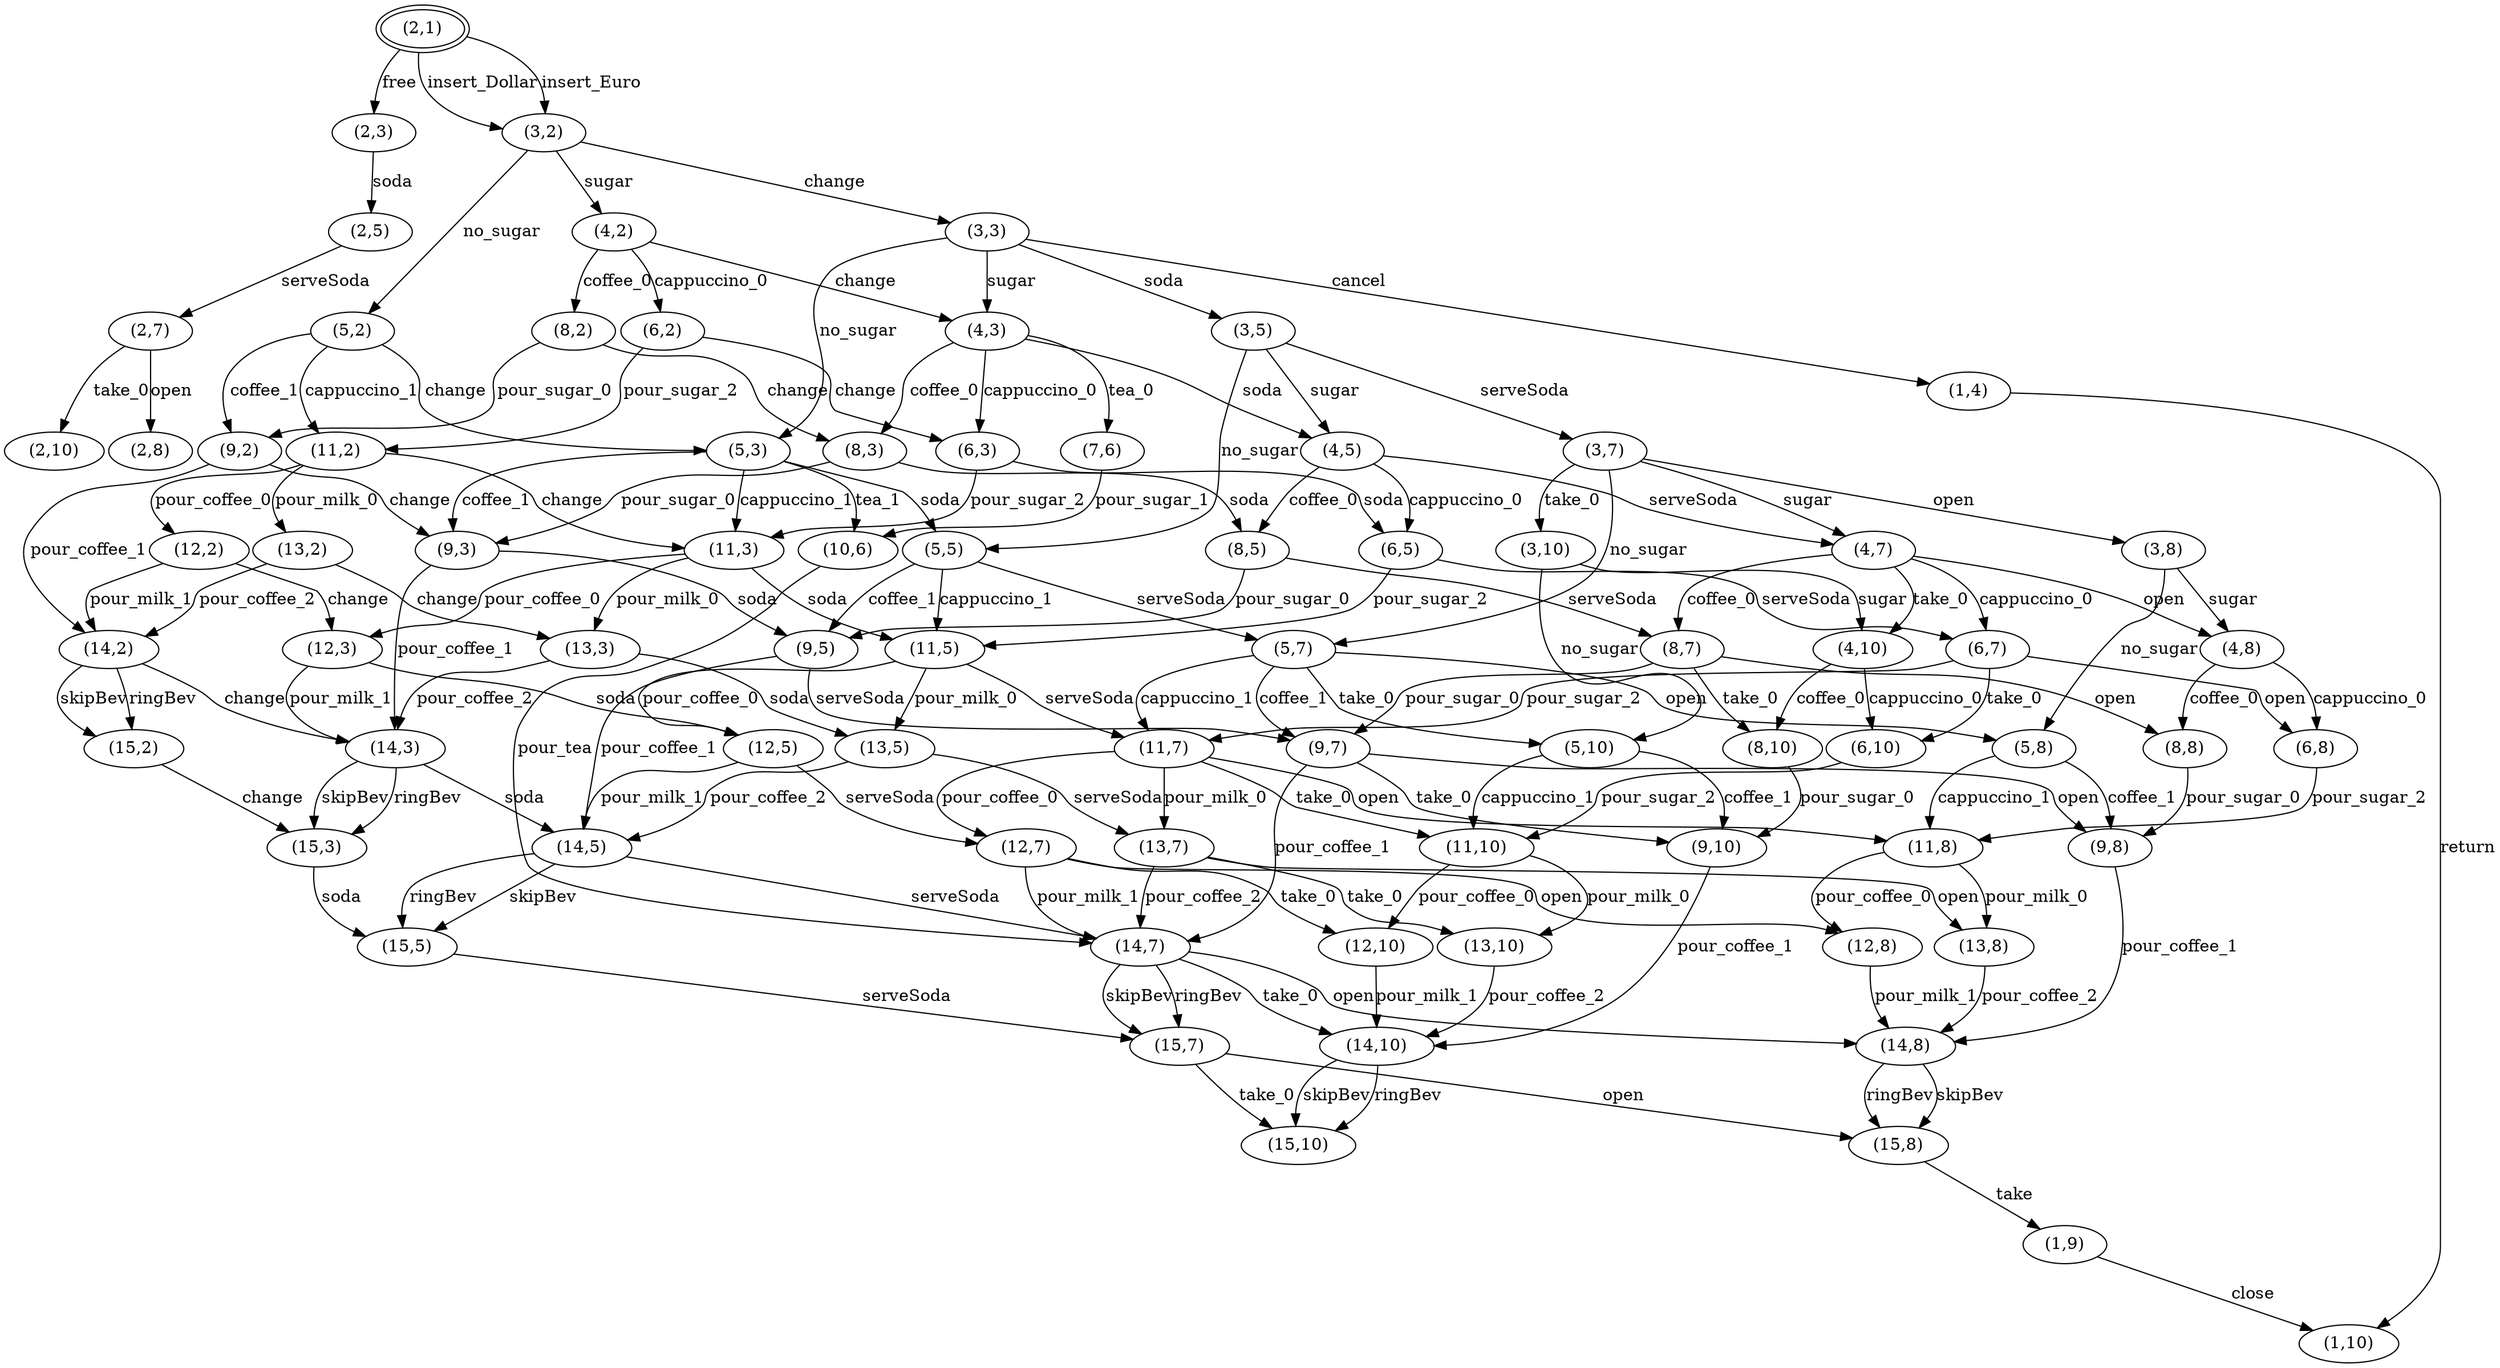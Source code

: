 digraph G {
center = TRUE;
mclimit = 10.0;
nodesep = 0.05;
node [ width=0.25, height=0.25, label="" ];
s0 [ peripheries=2 ];
s0 [label="(2,1)"];
s1 [label="(2,3)"];
s2 [label="(3,2)"];
s3 [label="(2,5)"];
s4 [label="(5,2)"];
s5 [label="(4,2)"];
s6 [label="(3,3)"];
s7 [label="(2,7)"];
s8 [label="(9,2)"];
s9 [label="(11,2)"];
s10 [label="(5,3)"];
s11 [label="(6,2)"];
s12 [label="(8,2)"];
s13 [label="(4,3)"];
s14 [label="(3,5)"];
s15 [label="(1,4)"];
s16 [label="(2,10)"];
s17 [label="(2,8)"];
s18 [label="(14,2)"];
s19 [label="(9,3)"];
s20 [label="(12,2)"];
s21 [label="(13,2)"];
s22 [label="(11,3)"];
s23 [label="(5,5)"];
s24 [label="(10,6)"];
s25 [label="(6,3)"];
s26 [label="(8,3)"];
s27 [label="(4,5)"];
s28 [label="(7,6)"];
s29 [label="(3,7)"];
s30 [label="(1,10)"];
s31 [label="(15,2)"];
s32 [label="(14,3)"];
s33 [label="(9,5)"];
s34 [label="(12,3)"];
s35 [label="(13,3)"];
s36 [label="(11,5)"];
s37 [label="(5,7)"];
s38 [label="(14,7)"];
s39 [label="(6,5)"];
s40 [label="(8,5)"];
s41 [label="(4,7)"];
s42 [label="(3,10)"];
s43 [label="(3,8)"];
s44 [label="(15,3)"];
s45 [label="(14,5)"];
s46 [label="(9,7)"];
s47 [label="(12,5)"];
s48 [label="(13,5)"];
s49 [label="(11,7)"];
s50 [label="(5,10)"];
s51 [label="(5,8)"];
s52 [label="(15,7)"];
s53 [label="(14,10)"];
s54 [label="(14,8)"];
s55 [label="(6,7)"];
s56 [label="(8,7)"];
s57 [label="(4,10)"];
s58 [label="(4,8)"];
s59 [label="(15,5)"];
s60 [label="(9,10)"];
s61 [label="(9,8)"];
s62 [label="(12,7)"];
s63 [label="(13,7)"];
s64 [label="(11,10)"];
s65 [label="(11,8)"];
s66 [label="(15,10)"];
s67 [label="(15,8)"];
s68 [label="(6,10)"];
s69 [label="(6,8)"];
s70 [label="(8,10)"];
s71 [label="(8,8)"];
s72 [label="(12,10)"];
s73 [label="(12,8)"];
s74 [label="(13,10)"];
s75 [label="(13,8)"];
s76 [label="(1,9)"];
s0->s1[label="free"];
s0->s2[label="insert_Dollar"];
s0->s2[label="insert_Euro"];
s1->s3[label="soda"];
s2->s4[label="no_sugar"];
s2->s5[label="sugar"];
s2->s6[label="change"];
s3->s7[label="serveSoda"];
s4->s8[label="coffee_1"];
s4->s9[label="cappuccino_1"];
s4->s10[label="change"];
s5->s11[label="cappuccino_0"];
s5->s12[label="coffee_0"];
s5->s13[label="change"];
s6->s10[label="no_sugar"];
s6->s13[label="sugar"];
s6->s14[label="soda"];
s6->s15[label="cancel"];
s7->s16[label="take_0"];
s7->s17[label="open"];
s8->s18[label="pour_coffee_1"];
s8->s19[label="change"];
s9->s20[label="pour_coffee_0"];
s9->s21[label="pour_milk_0"];
s9->s22[label="change"];
s10->s19[label="coffee_1"];
s10->s22[label="cappuccino_1"];
s10->s23[label="soda"];
s10->s24[label="tea_1"];
s11->s9[label="pour_sugar_2"];
s11->s25[label="change"];
s12->s8[label="pour_sugar_0"];
s12->s26[label="change"];
s13->s25[label="cappuccino_0"];
s13->s26[label="coffee_0"];
s13->s27[label="soda"];
s13->s28[label="tea_0"];
s14->s23[label="no_sugar"];
s14->s27[label="sugar"];
s14->s29[label="serveSoda"];
s15->s30[label="return"];
s18->s31[label="skipBev"];
s18->s31[label="ringBev"];
s18->s32[label="change"];
s19->s32[label="pour_coffee_1"];
s19->s33[label="soda"];
s20->s18[label="pour_milk_1"];
s20->s34[label="change"];
s21->s18[label="pour_coffee_2"];
s21->s35[label="change"];
s22->s34[label="pour_coffee_0"];
s22->s35[label="pour_milk_0"];
s22->s36[label="soda"];
s23->s33[label="coffee_1"];
s23->s36[label="cappuccino_1"];
s23->s37[label="serveSoda"];
s24->s38[label="pour_tea"];
s25->s22[label="pour_sugar_2"];
s25->s39[label="soda"];
s26->s19[label="pour_sugar_0"];
s26->s40[label="soda"];
s27->s39[label="cappuccino_0"];
s27->s40[label="coffee_0"];
s27->s41[label="serveSoda"];
s28->s24[label="pour_sugar_1"];
s29->s37[label="no_sugar"];
s29->s41[label="sugar"];
s29->s42[label="take_0"];
s29->s43[label="open"];
s31->s44[label="change"];
s32->s44[label="skipBev"];
s32->s44[label="ringBev"];
s32->s45[label="soda"];
s33->s45[label="pour_coffee_1"];
s33->s46[label="serveSoda"];
s34->s32[label="pour_milk_1"];
s34->s47[label="soda"];
s35->s32[label="pour_coffee_2"];
s35->s48[label="soda"];
s36->s47[label="pour_coffee_0"];
s36->s48[label="pour_milk_0"];
s36->s49[label="serveSoda"];
s37->s46[label="coffee_1"];
s37->s49[label="cappuccino_1"];
s37->s50[label="take_0"];
s37->s51[label="open"];
s38->s52[label="skipBev"];
s38->s52[label="ringBev"];
s38->s53[label="take_0"];
s38->s54[label="open"];
s39->s36[label="pour_sugar_2"];
s39->s55[label="serveSoda"];
s40->s33[label="pour_sugar_0"];
s40->s56[label="serveSoda"];
s41->s55[label="cappuccino_0"];
s41->s56[label="coffee_0"];
s41->s57[label="take_0"];
s41->s58[label="open"];
s42->s50[label="no_sugar"];
s42->s57[label="sugar"];
s43->s51[label="no_sugar"];
s43->s58[label="sugar"];
s44->s59[label="soda"];
s45->s59[label="skipBev"];
s45->s59[label="ringBev"];
s45->s38[label="serveSoda"];
s46->s38[label="pour_coffee_1"];
s46->s60[label="take_0"];
s46->s61[label="open"];
s47->s45[label="pour_milk_1"];
s47->s62[label="serveSoda"];
s48->s45[label="pour_coffee_2"];
s48->s63[label="serveSoda"];
s49->s62[label="pour_coffee_0"];
s49->s63[label="pour_milk_0"];
s49->s64[label="take_0"];
s49->s65[label="open"];
s50->s60[label="coffee_1"];
s50->s64[label="cappuccino_1"];
s51->s61[label="coffee_1"];
s51->s65[label="cappuccino_1"];
s52->s66[label="take_0"];
s52->s67[label="open"];
s53->s66[label="skipBev"];
s53->s66[label="ringBev"];
s54->s67[label="skipBev"];
s54->s67[label="ringBev"];
s55->s49[label="pour_sugar_2"];
s55->s68[label="take_0"];
s55->s69[label="open"];
s56->s46[label="pour_sugar_0"];
s56->s70[label="take_0"];
s56->s71[label="open"];
s57->s68[label="cappuccino_0"];
s57->s70[label="coffee_0"];
s58->s69[label="cappuccino_0"];
s58->s71[label="coffee_0"];
s59->s52[label="serveSoda"];
s60->s53[label="pour_coffee_1"];
s61->s54[label="pour_coffee_1"];
s62->s38[label="pour_milk_1"];
s62->s72[label="take_0"];
s62->s73[label="open"];
s63->s38[label="pour_coffee_2"];
s63->s74[label="take_0"];
s63->s75[label="open"];
s64->s72[label="pour_coffee_0"];
s64->s74[label="pour_milk_0"];
s65->s73[label="pour_coffee_0"];
s65->s75[label="pour_milk_0"];
s67->s76[label="take"];
s68->s64[label="pour_sugar_2"];
s69->s65[label="pour_sugar_2"];
s70->s60[label="pour_sugar_0"];
s71->s61[label="pour_sugar_0"];
s72->s53[label="pour_milk_1"];
s73->s54[label="pour_milk_1"];
s74->s53[label="pour_coffee_2"];
s75->s54[label="pour_coffee_2"];
s76->s30[label="close"];
}
